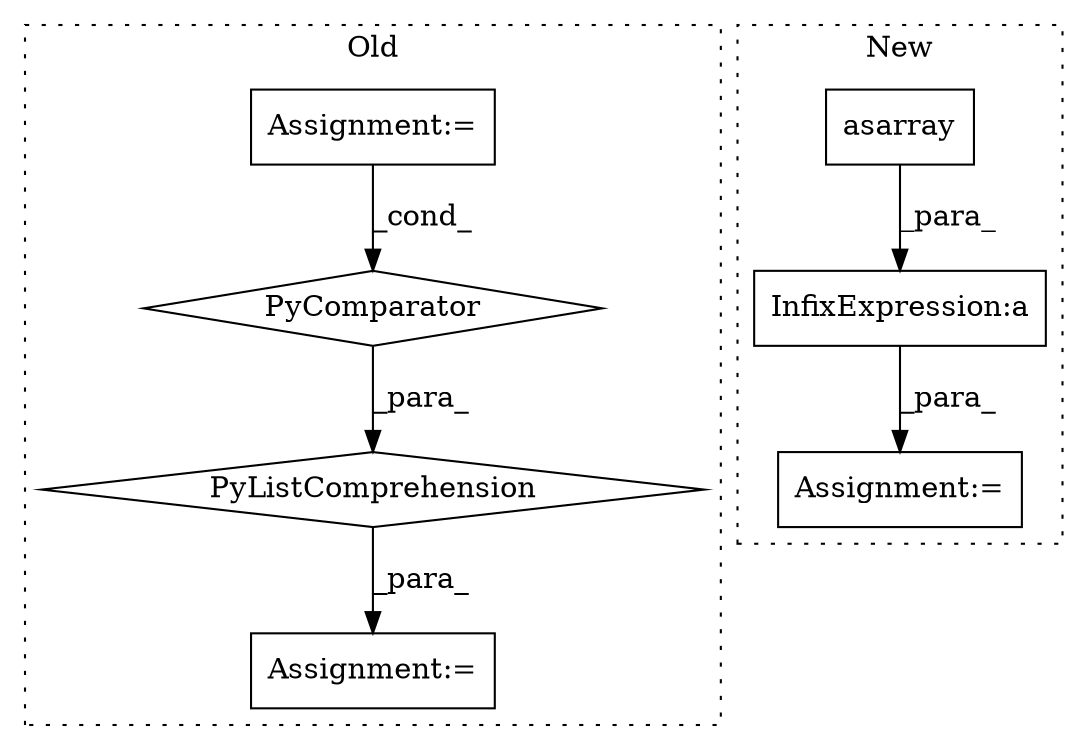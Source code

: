 digraph G {
subgraph cluster0 {
1 [label="PyListComprehension" a="109" s="7935" l="92" shape="diamond"];
3 [label="PyComparator" a="113" s="7997" l="22" shape="diamond"];
4 [label="Assignment:=" a="7" s="7997" l="22" shape="box"];
6 [label="Assignment:=" a="7" s="7914" l="6" shape="box"];
label = "Old";
style="dotted";
}
subgraph cluster1 {
2 [label="asarray" a="32" s="7924,7948" l="8,1" shape="box"];
5 [label="Assignment:=" a="7" s="7991" l="1" shape="box"];
7 [label="InfixExpression:a" a="27" s="8013" l="3" shape="box"];
label = "New";
style="dotted";
}
1 -> 6 [label="_para_"];
2 -> 7 [label="_para_"];
3 -> 1 [label="_para_"];
4 -> 3 [label="_cond_"];
7 -> 5 [label="_para_"];
}